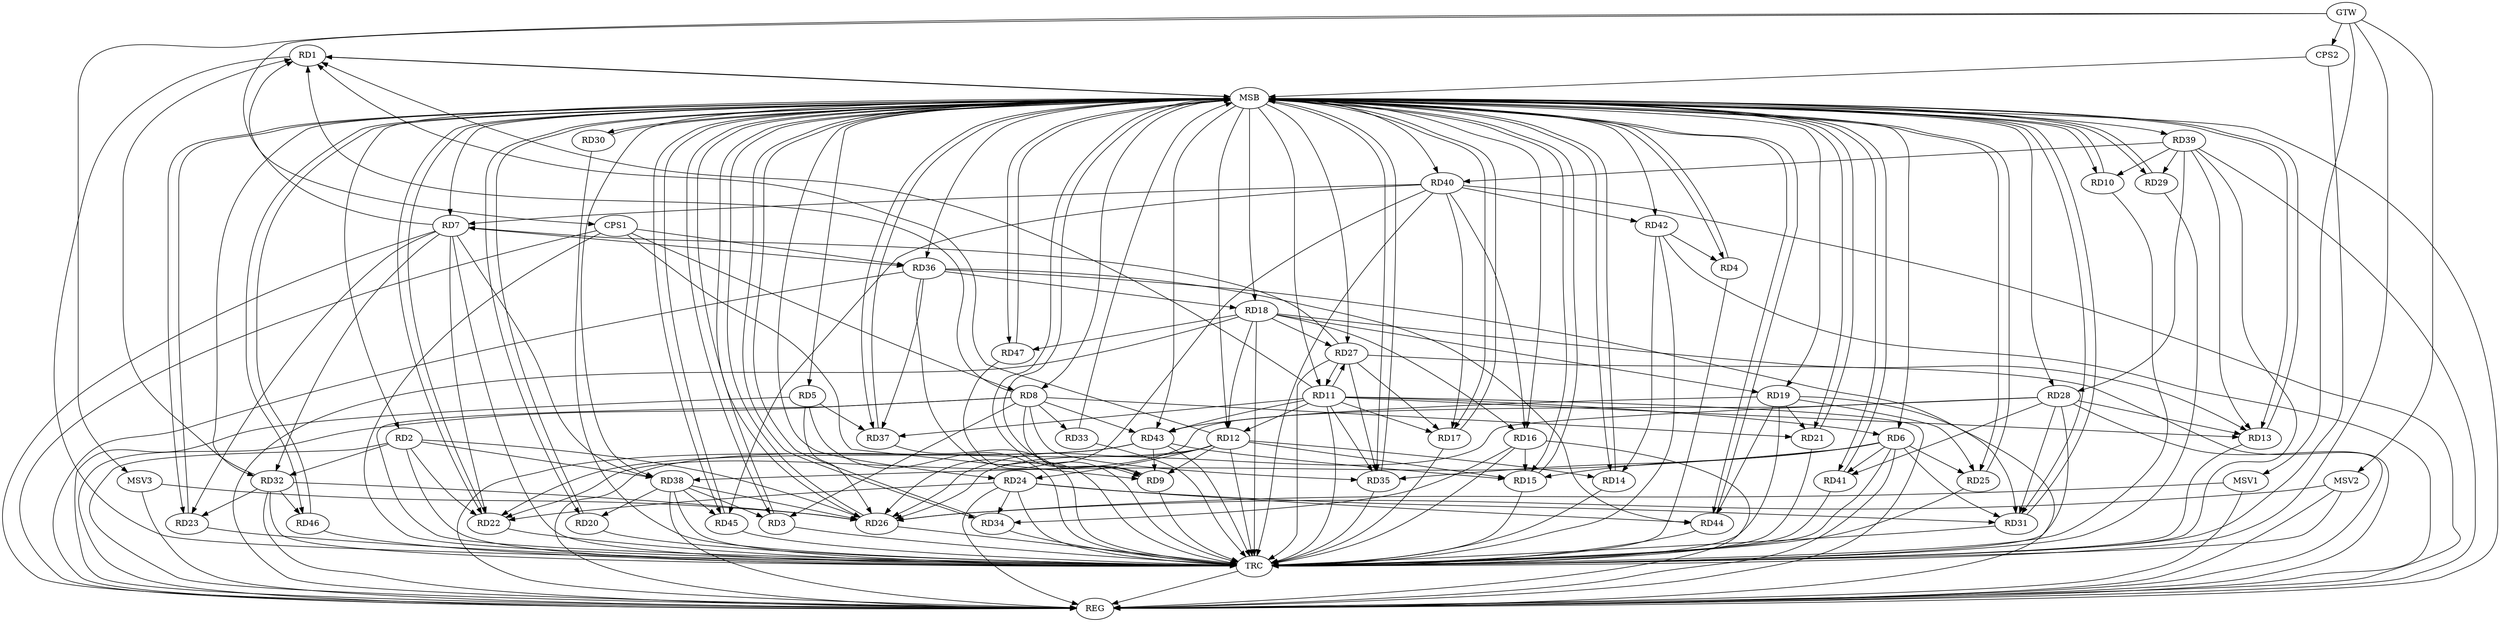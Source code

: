 strict digraph G {
  RD1 [ label="RD1" ];
  RD2 [ label="RD2" ];
  RD3 [ label="RD3" ];
  RD4 [ label="RD4" ];
  RD5 [ label="RD5" ];
  RD6 [ label="RD6" ];
  RD7 [ label="RD7" ];
  RD8 [ label="RD8" ];
  RD9 [ label="RD9" ];
  RD10 [ label="RD10" ];
  RD11 [ label="RD11" ];
  RD12 [ label="RD12" ];
  RD13 [ label="RD13" ];
  RD14 [ label="RD14" ];
  RD15 [ label="RD15" ];
  RD16 [ label="RD16" ];
  RD17 [ label="RD17" ];
  RD18 [ label="RD18" ];
  RD19 [ label="RD19" ];
  RD20 [ label="RD20" ];
  RD21 [ label="RD21" ];
  RD22 [ label="RD22" ];
  RD23 [ label="RD23" ];
  RD24 [ label="RD24" ];
  RD25 [ label="RD25" ];
  RD26 [ label="RD26" ];
  RD27 [ label="RD27" ];
  RD28 [ label="RD28" ];
  RD29 [ label="RD29" ];
  RD30 [ label="RD30" ];
  RD31 [ label="RD31" ];
  RD32 [ label="RD32" ];
  RD33 [ label="RD33" ];
  RD34 [ label="RD34" ];
  RD35 [ label="RD35" ];
  RD36 [ label="RD36" ];
  RD37 [ label="RD37" ];
  RD38 [ label="RD38" ];
  RD39 [ label="RD39" ];
  RD40 [ label="RD40" ];
  RD41 [ label="RD41" ];
  RD42 [ label="RD42" ];
  RD43 [ label="RD43" ];
  RD44 [ label="RD44" ];
  RD45 [ label="RD45" ];
  RD46 [ label="RD46" ];
  RD47 [ label="RD47" ];
  CPS1 [ label="CPS1" ];
  CPS2 [ label="CPS2" ];
  GTW [ label="GTW" ];
  REG [ label="REG" ];
  MSB [ label="MSB" ];
  TRC [ label="TRC" ];
  MSV1 [ label="MSV1" ];
  MSV2 [ label="MSV2" ];
  MSV3 [ label="MSV3" ];
  RD7 -> RD1;
  RD8 -> RD1;
  RD11 -> RD1;
  RD12 -> RD1;
  RD32 -> RD1;
  RD2 -> RD22;
  RD2 -> RD26;
  RD2 -> RD32;
  RD2 -> RD38;
  RD8 -> RD3;
  RD38 -> RD3;
  RD42 -> RD4;
  RD5 -> RD26;
  RD5 -> RD37;
  RD11 -> RD6;
  RD6 -> RD15;
  RD6 -> RD25;
  RD6 -> RD31;
  RD6 -> RD35;
  RD6 -> RD38;
  RD6 -> RD41;
  RD7 -> RD22;
  RD7 -> RD23;
  RD27 -> RD7;
  RD7 -> RD32;
  RD7 -> RD36;
  RD7 -> RD38;
  RD40 -> RD7;
  RD8 -> RD9;
  RD8 -> RD21;
  RD8 -> RD33;
  RD8 -> RD35;
  RD8 -> RD43;
  RD12 -> RD9;
  RD43 -> RD9;
  RD39 -> RD10;
  RD11 -> RD12;
  RD11 -> RD13;
  RD11 -> RD17;
  RD11 -> RD27;
  RD27 -> RD11;
  RD11 -> RD35;
  RD11 -> RD37;
  RD11 -> RD43;
  RD12 -> RD14;
  RD12 -> RD15;
  RD18 -> RD12;
  RD12 -> RD24;
  RD12 -> RD26;
  RD18 -> RD13;
  RD28 -> RD13;
  RD39 -> RD13;
  RD42 -> RD14;
  RD16 -> RD15;
  RD43 -> RD15;
  RD18 -> RD16;
  RD16 -> RD34;
  RD40 -> RD16;
  RD27 -> RD17;
  RD40 -> RD17;
  RD18 -> RD19;
  RD18 -> RD27;
  RD36 -> RD18;
  RD18 -> RD47;
  RD19 -> RD21;
  RD19 -> RD25;
  RD19 -> RD43;
  RD19 -> RD44;
  RD38 -> RD20;
  RD24 -> RD22;
  RD28 -> RD22;
  RD43 -> RD22;
  RD32 -> RD23;
  RD24 -> RD31;
  RD24 -> RD34;
  RD24 -> RD44;
  RD28 -> RD26;
  RD32 -> RD26;
  RD38 -> RD26;
  RD40 -> RD26;
  RD27 -> RD35;
  RD28 -> RD31;
  RD39 -> RD28;
  RD28 -> RD41;
  RD39 -> RD29;
  RD36 -> RD31;
  RD32 -> RD46;
  RD36 -> RD37;
  RD36 -> RD44;
  RD38 -> RD45;
  RD39 -> RD40;
  RD40 -> RD42;
  RD40 -> RD45;
  CPS1 -> RD36;
  CPS1 -> RD9;
  CPS1 -> RD8;
  GTW -> CPS1;
  GTW -> CPS2;
  RD2 -> REG;
  RD5 -> REG;
  RD6 -> REG;
  RD7 -> REG;
  RD8 -> REG;
  RD11 -> REG;
  RD12 -> REG;
  RD16 -> REG;
  RD18 -> REG;
  RD19 -> REG;
  RD24 -> REG;
  RD27 -> REG;
  RD28 -> REG;
  RD32 -> REG;
  RD36 -> REG;
  RD38 -> REG;
  RD39 -> REG;
  RD40 -> REG;
  RD42 -> REG;
  RD43 -> REG;
  CPS1 -> REG;
  RD1 -> MSB;
  MSB -> RD14;
  MSB -> RD37;
  MSB -> RD40;
  MSB -> REG;
  RD3 -> MSB;
  MSB -> RD15;
  MSB -> RD20;
  MSB -> RD25;
  RD4 -> MSB;
  MSB -> RD3;
  MSB -> RD9;
  MSB -> RD17;
  MSB -> RD18;
  MSB -> RD36;
  RD9 -> MSB;
  MSB -> RD29;
  MSB -> RD39;
  MSB -> RD44;
  RD10 -> MSB;
  MSB -> RD19;
  MSB -> RD30;
  RD13 -> MSB;
  MSB -> RD10;
  MSB -> RD11;
  MSB -> RD16;
  MSB -> RD42;
  RD14 -> MSB;
  MSB -> RD5;
  MSB -> RD45;
  RD15 -> MSB;
  MSB -> RD22;
  MSB -> RD23;
  RD17 -> MSB;
  MSB -> RD8;
  MSB -> RD24;
  MSB -> RD27;
  MSB -> RD34;
  MSB -> RD38;
  RD20 -> MSB;
  MSB -> RD26;
  MSB -> RD32;
  MSB -> RD46;
  RD21 -> MSB;
  MSB -> RD41;
  RD22 -> MSB;
  MSB -> RD47;
  RD23 -> MSB;
  MSB -> RD4;
  MSB -> RD12;
  RD25 -> MSB;
  MSB -> RD7;
  MSB -> RD43;
  RD26 -> MSB;
  MSB -> RD31;
  RD29 -> MSB;
  RD30 -> MSB;
  MSB -> RD13;
  MSB -> RD35;
  RD31 -> MSB;
  RD33 -> MSB;
  MSB -> RD1;
  RD34 -> MSB;
  RD35 -> MSB;
  RD37 -> MSB;
  RD41 -> MSB;
  MSB -> RD2;
  MSB -> RD6;
  MSB -> RD21;
  RD44 -> MSB;
  RD45 -> MSB;
  RD46 -> MSB;
  RD47 -> MSB;
  CPS2 -> MSB;
  MSB -> RD28;
  RD1 -> TRC;
  RD2 -> TRC;
  RD3 -> TRC;
  RD4 -> TRC;
  RD5 -> TRC;
  RD6 -> TRC;
  RD7 -> TRC;
  RD8 -> TRC;
  RD9 -> TRC;
  RD10 -> TRC;
  RD11 -> TRC;
  RD12 -> TRC;
  RD13 -> TRC;
  RD14 -> TRC;
  RD15 -> TRC;
  RD16 -> TRC;
  RD17 -> TRC;
  RD18 -> TRC;
  RD19 -> TRC;
  RD20 -> TRC;
  RD21 -> TRC;
  RD22 -> TRC;
  RD23 -> TRC;
  RD24 -> TRC;
  RD25 -> TRC;
  RD26 -> TRC;
  RD27 -> TRC;
  RD28 -> TRC;
  RD29 -> TRC;
  RD30 -> TRC;
  RD31 -> TRC;
  RD32 -> TRC;
  RD33 -> TRC;
  RD34 -> TRC;
  RD35 -> TRC;
  RD36 -> TRC;
  RD37 -> TRC;
  RD38 -> TRC;
  RD39 -> TRC;
  RD40 -> TRC;
  RD41 -> TRC;
  RD42 -> TRC;
  RD43 -> TRC;
  RD44 -> TRC;
  RD45 -> TRC;
  RD46 -> TRC;
  RD47 -> TRC;
  CPS1 -> TRC;
  CPS2 -> TRC;
  GTW -> TRC;
  TRC -> REG;
  MSV1 -> RD26;
  GTW -> MSV1;
  MSV1 -> REG;
  MSV2 -> RD26;
  GTW -> MSV2;
  MSV2 -> REG;
  MSV2 -> TRC;
  MSV3 -> RD26;
  GTW -> MSV3;
  MSV3 -> REG;
}
